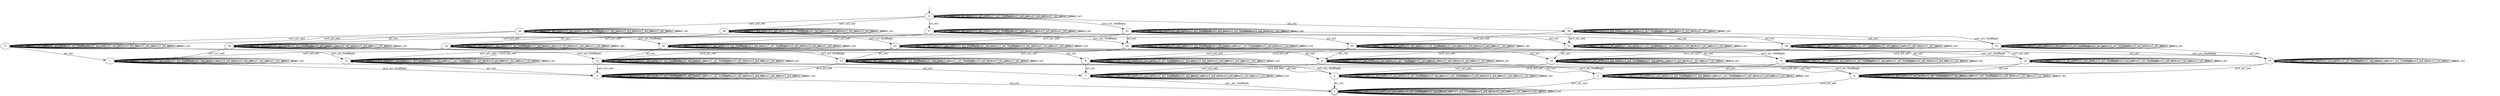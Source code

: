 digraph T2 {
0 [label="0"];
1 [label="1", shape=doublecircle];
2 [label="2"];
3 [label="3"];
4 [label="4"];
5 [label="5"];
6 [label="6"];
7 [label="7"];
8 [label="8"];
9 [label="9"];
10 [label="10"];
11 [label="11"];
12 [label="12"];
13 [label="13"];
14 [label="14"];
15 [label="15"];
16 [label="16"];
17 [label="17"];
18 [label="18"];
19 [label="19"];
20 [label="20"];
21 [label="21"];
22 [label="22"];
23 [label="23"];
24 [label="24"];
25 [label="25"];
26 [label="26"];
27 [label="27"];
28 [label="28"];
29 [label="29"];
30 [label="30"];
31 [label="31"];
0 -> 0  [label="usr2_ai3_re42"];
0 -> 30  [label="ai2_ce2"];
0 -> 0  [label="usr2_ai3_re37"];
0 -> 0  [label="usr2_ai3_re23"];
0 -> 0  [label="usr2_ai3_VoidReply"];
0 -> 0  [label="usr1_ni2_ne1"];
0 -> 27  [label="ai1_ce1"];
0 -> 31  [label="usr1_ai1_VoidReply"];
0 -> 0  [label="usr2_ai3_re11"];
0 -> 26  [label="usr2_ai3_re6"];
0 -> 0  [label="usr1_ni1_ne1"];
0 -> 28  [label="usr1_ni1_ne2"];
0 -> 0  [label="ai1_ce3"];
0 -> 0  [label="ai2_ce1"];
1 -> 1  [label="usr2_ai3_re42"];
1 -> 1  [label="ai2_ce2"];
1 -> 1  [label="usr2_ai3_re37"];
1 -> 1  [label="usr2_ai3_re23"];
1 -> 1  [label="usr2_ai3_VoidReply"];
1 -> 1  [label="usr1_ni2_ne1"];
1 -> 1  [label="ai1_ce1"];
1 -> 1  [label="usr1_ai1_VoidReply"];
1 -> 1  [label="usr2_ai3_re11"];
1 -> 1  [label="usr2_ai3_re6"];
1 -> 1  [label="usr1_ni1_ne1"];
1 -> 1  [label="usr1_ni1_ne2"];
1 -> 1  [label="ai1_ce3"];
1 -> 1  [label="ai2_ce1"];
2 -> 2  [label="usr2_ai3_re42"];
2 -> 1  [label="ai2_ce2"];
2 -> 2  [label="usr2_ai3_re37"];
2 -> 2  [label="usr2_ai3_re23"];
2 -> 2  [label="usr2_ai3_VoidReply"];
2 -> 2  [label="usr1_ni2_ne1"];
2 -> 2  [label="ai1_ce1"];
2 -> 2  [label="usr1_ai1_VoidReply"];
2 -> 2  [label="usr2_ai3_re11"];
2 -> 2  [label="usr2_ai3_re6"];
2 -> 2  [label="usr1_ni1_ne1"];
2 -> 2  [label="usr1_ni1_ne2"];
2 -> 2  [label="ai1_ce3"];
2 -> 2  [label="ai2_ce1"];
3 -> 3  [label="usr2_ai3_re42"];
3 -> 3  [label="ai2_ce2"];
3 -> 3  [label="usr2_ai3_re37"];
3 -> 3  [label="usr2_ai3_re23"];
3 -> 3  [label="usr2_ai3_VoidReply"];
3 -> 3  [label="usr1_ni2_ne1"];
3 -> 1  [label="usr1_ai1_VoidReply"];
3 -> 3  [label="ai1_ce1"];
3 -> 3  [label="usr2_ai3_re11"];
3 -> 3  [label="usr2_ai3_re6"];
3 -> 3  [label="usr1_ni1_ne1"];
3 -> 3  [label="usr1_ni1_ne2"];
3 -> 3  [label="ai1_ce3"];
3 -> 3  [label="ai2_ce1"];
4 -> 4  [label="usr2_ai3_re42"];
4 -> 4  [label="ai2_ce2"];
4 -> 4  [label="usr2_ai3_re37"];
4 -> 4  [label="usr2_ai3_re23"];
4 -> 4  [label="usr2_ai3_VoidReply"];
4 -> 4  [label="usr1_ni2_ne1"];
4 -> 1  [label="ai1_ce1"];
4 -> 4  [label="usr1_ai1_VoidReply"];
4 -> 4  [label="usr2_ai3_re11"];
4 -> 4  [label="usr2_ai3_re6"];
4 -> 4  [label="usr1_ni1_ne1"];
4 -> 4  [label="usr1_ni1_ne2"];
4 -> 4  [label="ai1_ce3"];
4 -> 4  [label="ai2_ce1"];
5 -> 5  [label="usr2_ai3_re42"];
5 -> 5  [label="ai2_ce2"];
5 -> 5  [label="usr2_ai3_re37"];
5 -> 5  [label="usr2_ai3_re23"];
5 -> 5  [label="usr2_ai3_VoidReply"];
5 -> 5  [label="usr1_ni2_ne1"];
5 -> 5  [label="ai1_ce1"];
5 -> 5  [label="usr1_ai1_VoidReply"];
5 -> 5  [label="usr2_ai3_re11"];
5 -> 5  [label="usr2_ai3_re6"];
5 -> 5  [label="usr1_ni1_ne1"];
5 -> 1  [label="usr1_ni1_ne2"];
5 -> 5  [label="ai1_ce3"];
5 -> 5  [label="ai2_ce1"];
6 -> 6  [label="usr2_ai3_re42"];
6 -> 6  [label="ai2_ce2"];
6 -> 6  [label="usr2_ai3_re37"];
6 -> 6  [label="usr2_ai3_re23"];
6 -> 6  [label="usr2_ai3_VoidReply"];
6 -> 6  [label="usr1_ni2_ne1"];
6 -> 6  [label="ai1_ce1"];
6 -> 6  [label="usr1_ai1_VoidReply"];
6 -> 6  [label="usr2_ai3_re11"];
6 -> 1  [label="usr2_ai3_re6"];
6 -> 6  [label="usr1_ni1_ne1"];
6 -> 6  [label="usr1_ni1_ne2"];
6 -> 6  [label="ai1_ce3"];
6 -> 6  [label="ai2_ce1"];
7 -> 7  [label="usr2_ai3_re42"];
7 -> 3  [label="ai2_ce2"];
7 -> 7  [label="usr2_ai3_re37"];
7 -> 7  [label="usr2_ai3_re23"];
7 -> 7  [label="usr2_ai3_VoidReply"];
7 -> 7  [label="usr1_ni2_ne1"];
7 -> 2  [label="usr1_ai1_VoidReply"];
7 -> 7  [label="ai1_ce1"];
7 -> 7  [label="usr2_ai3_re11"];
7 -> 7  [label="usr2_ai3_re6"];
7 -> 7  [label="usr1_ni1_ne1"];
7 -> 7  [label="usr1_ni1_ne2"];
7 -> 7  [label="ai1_ce3"];
7 -> 7  [label="ai2_ce1"];
8 -> 8  [label="usr2_ai3_re42"];
8 -> 8  [label="ai2_ce2"];
8 -> 8  [label="usr2_ai3_re37"];
8 -> 8  [label="usr2_ai3_re23"];
8 -> 8  [label="usr2_ai3_VoidReply"];
8 -> 8  [label="usr1_ni2_ne1"];
8 -> 3  [label="ai1_ce1"];
8 -> 4  [label="usr1_ai1_VoidReply"];
8 -> 8  [label="usr2_ai3_re11"];
8 -> 8  [label="usr2_ai3_re6"];
8 -> 8  [label="usr1_ni1_ne1"];
8 -> 8  [label="usr1_ni1_ne2"];
8 -> 8  [label="ai1_ce3"];
8 -> 8  [label="ai2_ce1"];
9 -> 9  [label="usr2_ai3_re42"];
9 -> 9  [label="ai2_ce2"];
9 -> 9  [label="usr2_ai3_re37"];
9 -> 9  [label="usr2_ai3_re23"];
9 -> 9  [label="usr2_ai3_VoidReply"];
9 -> 9  [label="usr1_ni2_ne1"];
9 -> 5  [label="usr1_ai1_VoidReply"];
9 -> 9  [label="ai1_ce1"];
9 -> 9  [label="usr2_ai3_re11"];
9 -> 9  [label="usr2_ai3_re6"];
9 -> 9  [label="usr1_ni1_ne1"];
9 -> 3  [label="usr1_ni1_ne2"];
9 -> 9  [label="ai1_ce3"];
9 -> 9  [label="ai2_ce1"];
10 -> 10  [label="usr2_ai3_re42"];
10 -> 10  [label="ai2_ce2"];
10 -> 10  [label="usr2_ai3_re37"];
10 -> 10  [label="usr2_ai3_re23"];
10 -> 10  [label="usr2_ai3_VoidReply"];
10 -> 10  [label="usr1_ni2_ne1"];
10 -> 6  [label="usr1_ai1_VoidReply"];
10 -> 10  [label="ai1_ce1"];
10 -> 10  [label="usr2_ai3_re11"];
10 -> 3  [label="usr2_ai3_re6"];
10 -> 10  [label="usr1_ni1_ne1"];
10 -> 10  [label="usr1_ni1_ne2"];
10 -> 10  [label="ai1_ce3"];
10 -> 10  [label="ai2_ce1"];
11 -> 11  [label="usr2_ai3_re42"];
11 -> 4  [label="ai2_ce2"];
11 -> 11  [label="usr2_ai3_re37"];
11 -> 11  [label="usr2_ai3_re23"];
11 -> 11  [label="usr2_ai3_VoidReply"];
11 -> 11  [label="usr1_ni2_ne1"];
11 -> 2  [label="ai1_ce1"];
11 -> 11  [label="usr1_ai1_VoidReply"];
11 -> 11  [label="usr2_ai3_re11"];
11 -> 11  [label="usr2_ai3_re6"];
11 -> 11  [label="usr1_ni1_ne1"];
11 -> 11  [label="usr1_ni1_ne2"];
11 -> 11  [label="ai1_ce3"];
11 -> 11  [label="ai2_ce1"];
12 -> 12  [label="usr2_ai3_re42"];
12 -> 5  [label="ai2_ce2"];
12 -> 12  [label="usr2_ai3_re37"];
12 -> 12  [label="usr2_ai3_re23"];
12 -> 12  [label="usr2_ai3_VoidReply"];
12 -> 12  [label="usr1_ni2_ne1"];
12 -> 12  [label="ai1_ce1"];
12 -> 12  [label="usr1_ai1_VoidReply"];
12 -> 12  [label="usr2_ai3_re11"];
12 -> 12  [label="usr2_ai3_re6"];
12 -> 12  [label="usr1_ni1_ne1"];
12 -> 2  [label="usr1_ni1_ne2"];
12 -> 12  [label="ai1_ce3"];
12 -> 12  [label="ai2_ce1"];
13 -> 13  [label="usr2_ai3_re42"];
13 -> 6  [label="ai2_ce2"];
13 -> 13  [label="usr2_ai3_re37"];
13 -> 13  [label="usr2_ai3_re23"];
13 -> 13  [label="usr2_ai3_VoidReply"];
13 -> 13  [label="usr1_ni2_ne1"];
13 -> 13  [label="ai1_ce1"];
13 -> 13  [label="usr1_ai1_VoidReply"];
13 -> 13  [label="usr2_ai3_re11"];
13 -> 2  [label="usr2_ai3_re6"];
13 -> 13  [label="usr1_ni1_ne1"];
13 -> 13  [label="usr1_ni1_ne2"];
13 -> 13  [label="ai1_ce3"];
13 -> 13  [label="ai2_ce1"];
14 -> 14  [label="usr2_ai3_re42"];
14 -> 14  [label="ai2_ce2"];
14 -> 14  [label="usr2_ai3_re37"];
14 -> 14  [label="usr2_ai3_re23"];
14 -> 14  [label="usr2_ai3_VoidReply"];
14 -> 14  [label="usr1_ni2_ne1"];
14 -> 5  [label="ai1_ce1"];
14 -> 14  [label="usr1_ai1_VoidReply"];
14 -> 14  [label="usr2_ai3_re11"];
14 -> 14  [label="usr2_ai3_re6"];
14 -> 14  [label="usr1_ni1_ne1"];
14 -> 4  [label="usr1_ni1_ne2"];
14 -> 14  [label="ai1_ce3"];
14 -> 14  [label="ai2_ce1"];
15 -> 15  [label="usr2_ai3_re42"];
15 -> 15  [label="ai2_ce2"];
15 -> 15  [label="usr2_ai3_re37"];
15 -> 15  [label="usr2_ai3_re23"];
15 -> 15  [label="usr2_ai3_VoidReply"];
15 -> 15  [label="usr1_ni2_ne1"];
15 -> 15  [label="ai1_ce1"];
15 -> 15  [label="usr1_ai1_VoidReply"];
15 -> 15  [label="usr2_ai3_re11"];
15 -> 5  [label="usr2_ai3_re6"];
15 -> 15  [label="usr1_ni1_ne1"];
15 -> 6  [label="usr1_ni1_ne2"];
15 -> 15  [label="ai1_ce3"];
15 -> 15  [label="ai2_ce1"];
16 -> 16  [label="usr2_ai3_re42"];
16 -> 16  [label="ai2_ce2"];
16 -> 16  [label="usr2_ai3_re37"];
16 -> 16  [label="usr2_ai3_re23"];
16 -> 16  [label="usr2_ai3_VoidReply"];
16 -> 16  [label="usr1_ni2_ne1"];
16 -> 6  [label="ai1_ce1"];
16 -> 16  [label="usr1_ai1_VoidReply"];
16 -> 16  [label="usr2_ai3_re11"];
16 -> 4  [label="usr2_ai3_re6"];
16 -> 16  [label="usr1_ni1_ne1"];
16 -> 16  [label="usr1_ni1_ne2"];
16 -> 16  [label="ai1_ce3"];
16 -> 16  [label="ai2_ce1"];
17 -> 17  [label="usr2_ai3_re42"];
17 -> 8  [label="ai2_ce2"];
17 -> 17  [label="usr2_ai3_re37"];
17 -> 17  [label="usr2_ai3_re23"];
17 -> 17  [label="usr2_ai3_VoidReply"];
17 -> 17  [label="usr1_ni2_ne1"];
17 -> 7  [label="ai1_ce1"];
17 -> 11  [label="usr1_ai1_VoidReply"];
17 -> 17  [label="usr2_ai3_re11"];
17 -> 17  [label="usr2_ai3_re6"];
17 -> 17  [label="usr1_ni1_ne1"];
17 -> 17  [label="usr1_ni1_ne2"];
17 -> 17  [label="ai1_ce3"];
17 -> 17  [label="ai2_ce1"];
18 -> 18  [label="usr2_ai3_re42"];
18 -> 9  [label="ai2_ce2"];
18 -> 18  [label="usr2_ai3_re37"];
18 -> 18  [label="usr2_ai3_re23"];
18 -> 18  [label="usr2_ai3_VoidReply"];
18 -> 18  [label="usr1_ni2_ne1"];
18 -> 12  [label="usr1_ai1_VoidReply"];
18 -> 18  [label="ai1_ce1"];
18 -> 18  [label="usr2_ai3_re11"];
18 -> 18  [label="usr2_ai3_re6"];
18 -> 18  [label="usr1_ni1_ne1"];
18 -> 7  [label="usr1_ni1_ne2"];
18 -> 18  [label="ai1_ce3"];
18 -> 18  [label="ai2_ce1"];
19 -> 19  [label="usr2_ai3_re42"];
19 -> 10  [label="ai2_ce2"];
19 -> 19  [label="usr2_ai3_re37"];
19 -> 19  [label="usr2_ai3_re23"];
19 -> 19  [label="usr2_ai3_VoidReply"];
19 -> 19  [label="usr1_ni2_ne1"];
19 -> 13  [label="usr1_ai1_VoidReply"];
19 -> 19  [label="ai1_ce1"];
19 -> 19  [label="usr2_ai3_re11"];
19 -> 7  [label="usr2_ai3_re6"];
19 -> 19  [label="usr1_ni1_ne1"];
19 -> 19  [label="usr1_ni1_ne2"];
19 -> 19  [label="ai1_ce3"];
19 -> 19  [label="ai2_ce1"];
20 -> 20  [label="usr2_ai3_re42"];
20 -> 20  [label="ai2_ce2"];
20 -> 20  [label="usr2_ai3_re37"];
20 -> 20  [label="usr2_ai3_re23"];
20 -> 20  [label="usr2_ai3_VoidReply"];
20 -> 20  [label="usr1_ni2_ne1"];
20 -> 9  [label="ai1_ce1"];
20 -> 14  [label="usr1_ai1_VoidReply"];
20 -> 20  [label="usr2_ai3_re11"];
20 -> 20  [label="usr2_ai3_re6"];
20 -> 20  [label="usr1_ni1_ne1"];
20 -> 8  [label="usr1_ni1_ne2"];
20 -> 20  [label="ai1_ce3"];
20 -> 20  [label="ai2_ce1"];
21 -> 21  [label="usr2_ai3_re42"];
21 -> 21  [label="ai2_ce2"];
21 -> 21  [label="usr2_ai3_re37"];
21 -> 21  [label="usr2_ai3_re23"];
21 -> 21  [label="usr2_ai3_VoidReply"];
21 -> 21  [label="usr1_ni2_ne1"];
21 -> 10  [label="ai1_ce1"];
21 -> 16  [label="usr1_ai1_VoidReply"];
21 -> 21  [label="usr2_ai3_re11"];
21 -> 8  [label="usr2_ai3_re6"];
21 -> 21  [label="usr1_ni1_ne1"];
21 -> 21  [label="usr1_ni1_ne2"];
21 -> 21  [label="ai1_ce3"];
21 -> 21  [label="ai2_ce1"];
22 -> 22  [label="usr2_ai3_re42"];
22 -> 14  [label="ai2_ce2"];
22 -> 22  [label="usr2_ai3_re37"];
22 -> 22  [label="usr2_ai3_re23"];
22 -> 22  [label="usr2_ai3_VoidReply"];
22 -> 22  [label="usr1_ni2_ne1"];
22 -> 12  [label="ai1_ce1"];
22 -> 22  [label="usr1_ai1_VoidReply"];
22 -> 22  [label="usr2_ai3_re11"];
22 -> 22  [label="usr2_ai3_re6"];
22 -> 22  [label="usr1_ni1_ne1"];
22 -> 11  [label="usr1_ni1_ne2"];
22 -> 22  [label="ai1_ce3"];
22 -> 22  [label="ai2_ce1"];
23 -> 23  [label="usr2_ai3_re42"];
23 -> 16  [label="ai2_ce2"];
23 -> 23  [label="usr2_ai3_re37"];
23 -> 23  [label="usr2_ai3_re23"];
23 -> 23  [label="usr2_ai3_VoidReply"];
23 -> 23  [label="usr1_ni2_ne1"];
23 -> 13  [label="ai1_ce1"];
23 -> 23  [label="usr1_ai1_VoidReply"];
23 -> 23  [label="usr2_ai3_re11"];
23 -> 11  [label="usr2_ai3_re6"];
23 -> 23  [label="usr1_ni1_ne1"];
23 -> 23  [label="usr1_ni1_ne2"];
23 -> 23  [label="ai1_ce3"];
23 -> 23  [label="ai2_ce1"];
24 -> 24  [label="usr2_ai3_re42"];
24 -> 15  [label="ai2_ce2"];
24 -> 24  [label="usr2_ai3_re37"];
24 -> 24  [label="usr2_ai3_re23"];
24 -> 24  [label="usr2_ai3_VoidReply"];
24 -> 24  [label="usr1_ni2_ne1"];
24 -> 24  [label="ai1_ce1"];
24 -> 24  [label="usr1_ai1_VoidReply"];
24 -> 24  [label="usr2_ai3_re11"];
24 -> 12  [label="usr2_ai3_re6"];
24 -> 24  [label="usr1_ni1_ne1"];
24 -> 13  [label="usr1_ni1_ne2"];
24 -> 24  [label="ai1_ce3"];
24 -> 24  [label="ai2_ce1"];
25 -> 25  [label="usr2_ai3_re42"];
25 -> 25  [label="ai2_ce2"];
25 -> 25  [label="usr2_ai3_re37"];
25 -> 25  [label="usr2_ai3_re23"];
25 -> 25  [label="usr2_ai3_VoidReply"];
25 -> 25  [label="usr1_ni2_ne1"];
25 -> 15  [label="ai1_ce1"];
25 -> 25  [label="usr1_ai1_VoidReply"];
25 -> 25  [label="usr2_ai3_re11"];
25 -> 14  [label="usr2_ai3_re6"];
25 -> 25  [label="usr1_ni1_ne1"];
25 -> 16  [label="usr1_ni1_ne2"];
25 -> 25  [label="ai1_ce3"];
25 -> 25  [label="ai2_ce1"];
26 -> 26  [label="usr2_ai3_re42"];
26 -> 20  [label="ai2_ce2"];
26 -> 26  [label="usr2_ai3_re37"];
26 -> 26  [label="usr2_ai3_re23"];
26 -> 26  [label="usr2_ai3_VoidReply"];
26 -> 26  [label="usr1_ni2_ne1"];
26 -> 18  [label="ai1_ce1"];
26 -> 22  [label="usr1_ai1_VoidReply"];
26 -> 26  [label="usr2_ai3_re11"];
26 -> 26  [label="usr2_ai3_re6"];
26 -> 26  [label="usr1_ni1_ne1"];
26 -> 17  [label="usr1_ni1_ne2"];
26 -> 26  [label="ai1_ce3"];
26 -> 26  [label="ai2_ce1"];
27 -> 27  [label="usr2_ai3_re42"];
27 -> 29  [label="ai2_ce2"];
27 -> 27  [label="usr2_ai3_re37"];
27 -> 27  [label="usr2_ai3_re23"];
27 -> 27  [label="usr2_ai3_VoidReply"];
27 -> 27  [label="usr1_ni2_ne1"];
27 -> 24  [label="usr1_ai1_VoidReply"];
27 -> 27  [label="ai1_ce1"];
27 -> 27  [label="usr2_ai3_re11"];
27 -> 18  [label="usr2_ai3_re6"];
27 -> 27  [label="usr1_ni1_ne1"];
27 -> 19  [label="usr1_ni1_ne2"];
27 -> 27  [label="ai1_ce3"];
27 -> 27  [label="ai2_ce1"];
28 -> 28  [label="usr2_ai3_re42"];
28 -> 21  [label="ai2_ce2"];
28 -> 28  [label="usr2_ai3_re37"];
28 -> 28  [label="usr2_ai3_re23"];
28 -> 28  [label="usr2_ai3_VoidReply"];
28 -> 28  [label="usr1_ni2_ne1"];
28 -> 19  [label="ai1_ce1"];
28 -> 23  [label="usr1_ai1_VoidReply"];
28 -> 28  [label="usr2_ai3_re11"];
28 -> 17  [label="usr2_ai3_re6"];
28 -> 28  [label="usr1_ni1_ne1"];
28 -> 28  [label="usr1_ni1_ne2"];
28 -> 28  [label="ai1_ce3"];
28 -> 28  [label="ai2_ce1"];
29 -> 29  [label="usr2_ai3_re42"];
29 -> 29  [label="ai2_ce2"];
29 -> 29  [label="usr2_ai3_re37"];
29 -> 29  [label="usr2_ai3_re23"];
29 -> 29  [label="usr2_ai3_VoidReply"];
29 -> 29  [label="usr1_ni2_ne1"];
29 -> 15  [label="usr1_ai1_VoidReply"];
29 -> 29  [label="ai1_ce1"];
29 -> 29  [label="usr2_ai3_re11"];
29 -> 9  [label="usr2_ai3_re6"];
29 -> 29  [label="usr1_ni1_ne1"];
29 -> 10  [label="usr1_ni1_ne2"];
29 -> 29  [label="ai1_ce3"];
29 -> 29  [label="ai2_ce1"];
30 -> 30  [label="usr2_ai3_re42"];
30 -> 30  [label="ai2_ce2"];
30 -> 30  [label="usr2_ai3_re37"];
30 -> 30  [label="usr2_ai3_re23"];
30 -> 30  [label="usr2_ai3_VoidReply"];
30 -> 30  [label="usr1_ni2_ne1"];
30 -> 29  [label="ai1_ce1"];
30 -> 25  [label="usr1_ai1_VoidReply"];
30 -> 30  [label="usr2_ai3_re11"];
30 -> 20  [label="usr2_ai3_re6"];
30 -> 30  [label="usr1_ni1_ne1"];
30 -> 21  [label="usr1_ni1_ne2"];
30 -> 30  [label="ai1_ce3"];
30 -> 30  [label="ai2_ce1"];
31 -> 31  [label="usr2_ai3_re42"];
31 -> 25  [label="ai2_ce2"];
31 -> 31  [label="usr2_ai3_re37"];
31 -> 31  [label="usr2_ai3_re23"];
31 -> 31  [label="usr2_ai3_VoidReply"];
31 -> 31  [label="usr1_ni2_ne1"];
31 -> 24  [label="ai1_ce1"];
31 -> 31  [label="usr1_ai1_VoidReply"];
31 -> 31  [label="usr2_ai3_re11"];
31 -> 22  [label="usr2_ai3_re6"];
31 -> 31  [label="usr1_ni1_ne1"];
31 -> 23  [label="usr1_ni1_ne2"];
31 -> 31  [label="ai1_ce3"];
31 -> 31  [label="ai2_ce1"];
__start0 [label="", shape=none];
__start0 -> 0  [label=""];
}
